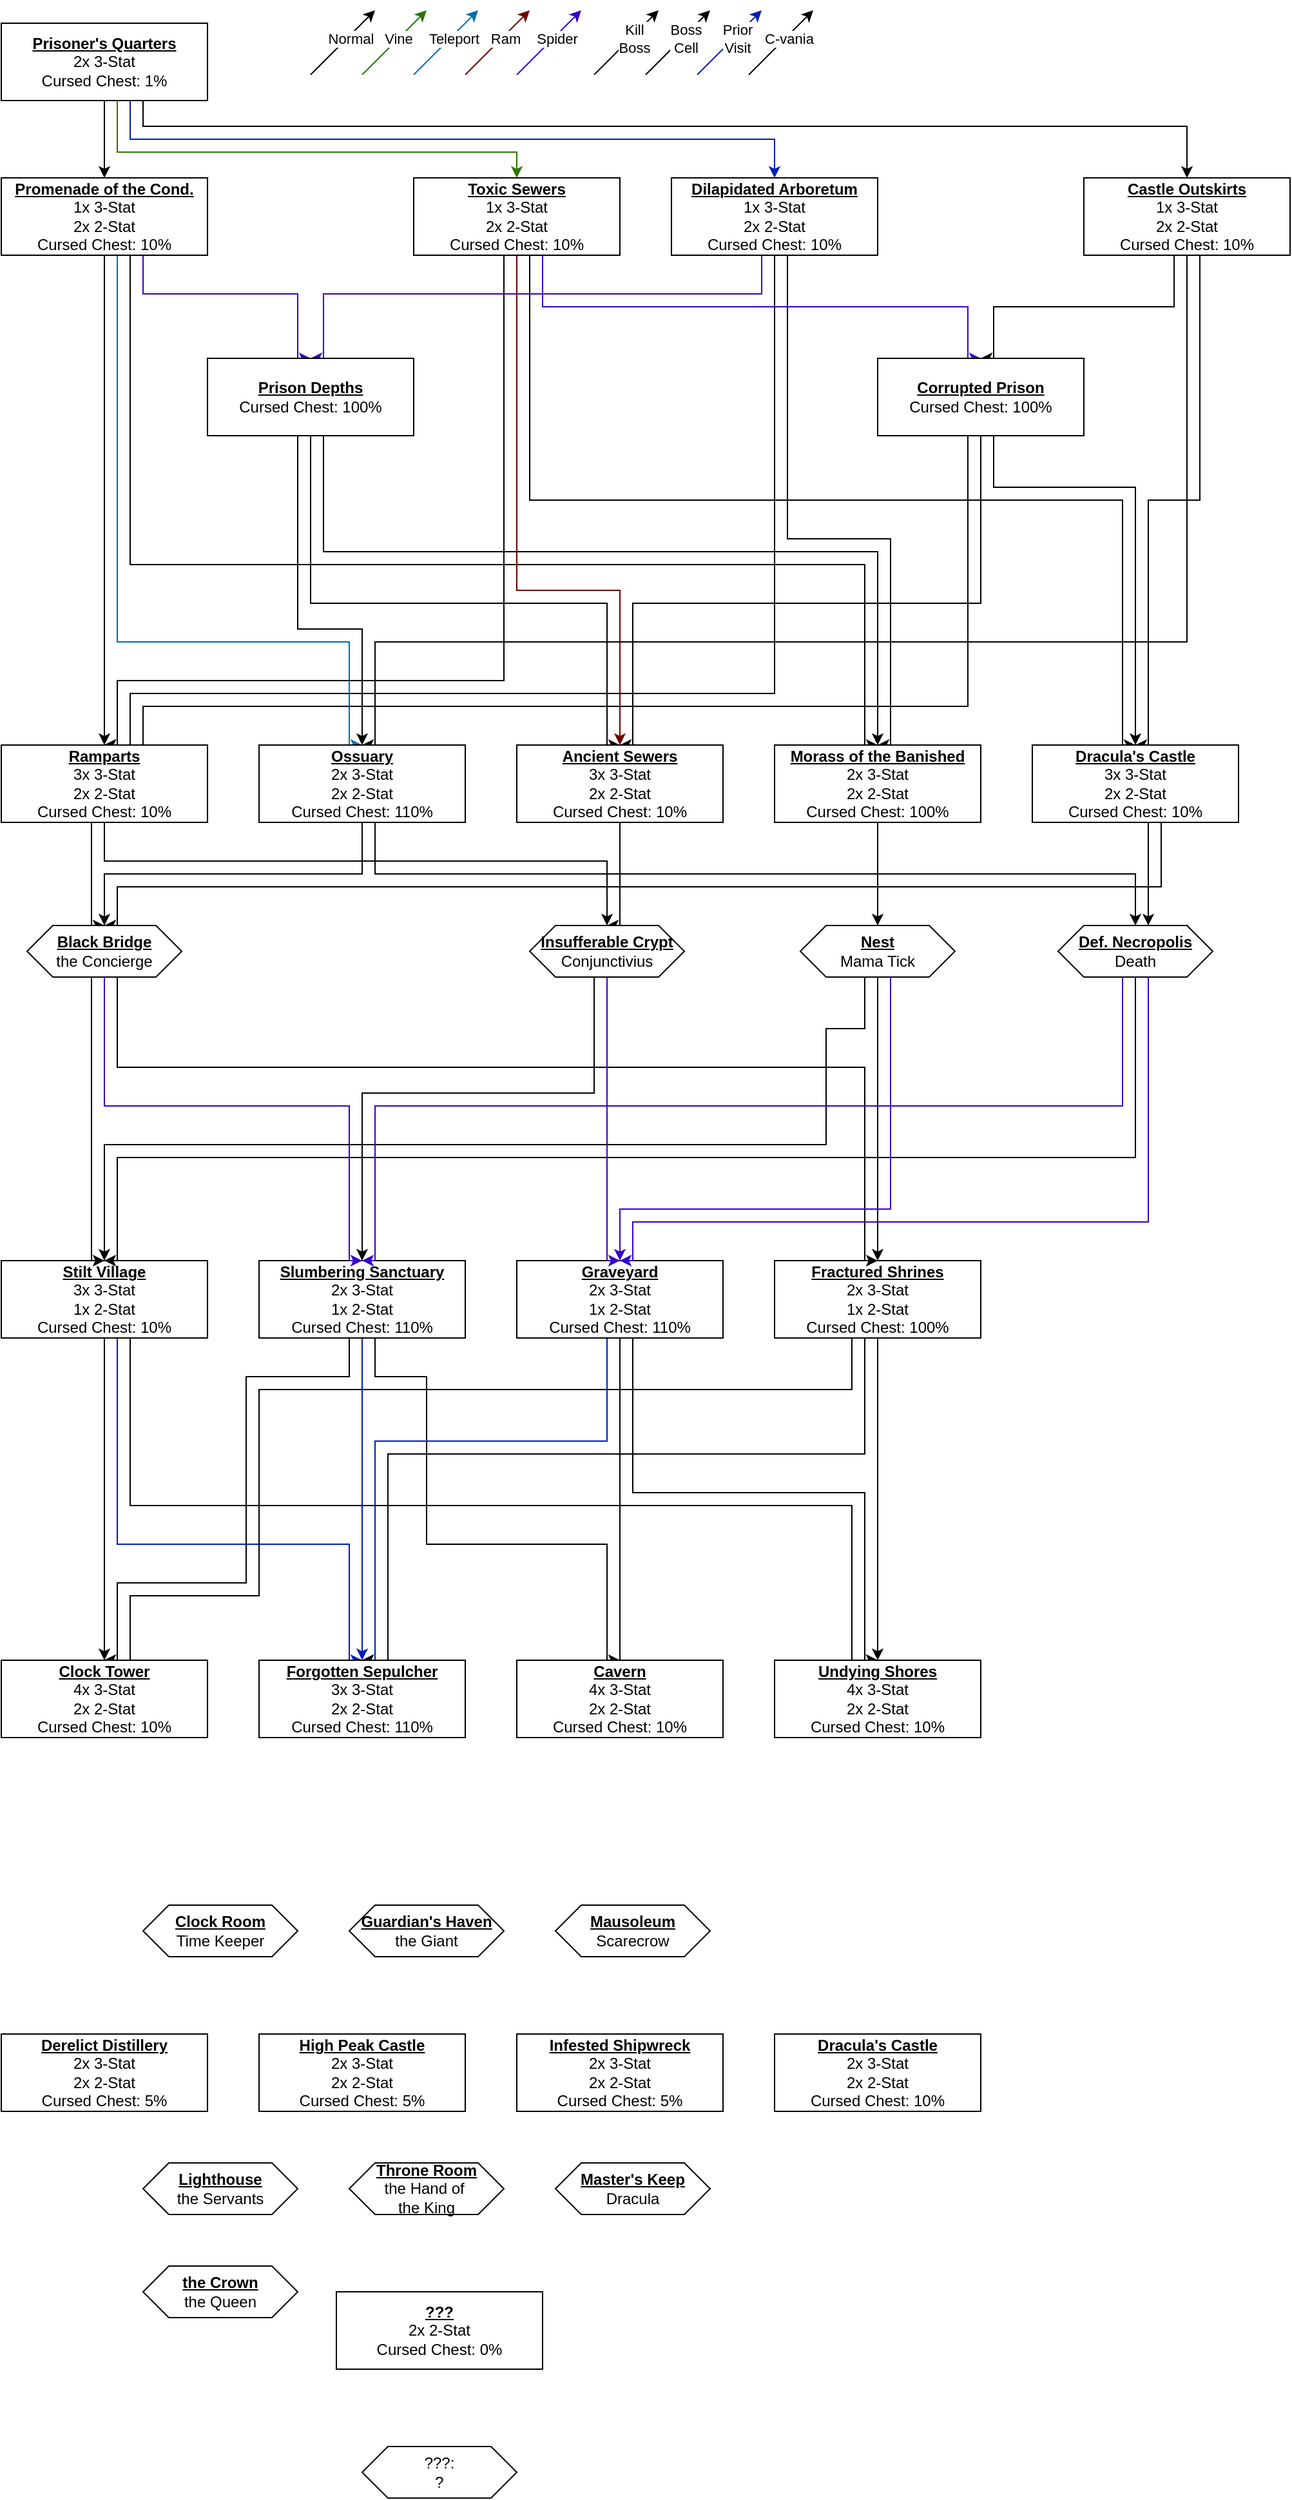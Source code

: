 <mxfile version="26.0.7">
  <diagram name="Page-1" id="vh3K-pNnKYZtZrQj3HE7">
    <mxGraphModel dx="1101" dy="1027" grid="1" gridSize="10" guides="1" tooltips="1" connect="1" arrows="1" fold="1" page="1" pageScale="1" pageWidth="850" pageHeight="1100" math="0" shadow="0">
      <root>
        <mxCell id="0" />
        <mxCell id="1" parent="0" />
        <mxCell id="gJBzYA_e1ptuSS2OvFSx-67" style="edgeStyle=orthogonalEdgeStyle;rounded=0;orthogonalLoop=1;jettySize=auto;html=1;entryX=0.5;entryY=0;entryDx=0;entryDy=0;" edge="1" parent="1" source="gJBzYA_e1ptuSS2OvFSx-64" target="gJBzYA_e1ptuSS2OvFSx-66">
          <mxGeometry relative="1" as="geometry" />
        </mxCell>
        <mxCell id="gJBzYA_e1ptuSS2OvFSx-69" style="edgeStyle=orthogonalEdgeStyle;rounded=0;orthogonalLoop=1;jettySize=auto;html=1;entryX=0.5;entryY=0;entryDx=0;entryDy=0;fillColor=#60a917;strokeColor=#2D7600;" edge="1" parent="1" target="gJBzYA_e1ptuSS2OvFSx-68">
          <mxGeometry relative="1" as="geometry">
            <mxPoint x="970" y="100" as="sourcePoint" />
            <mxPoint x="1150" y="160" as="targetPoint" />
            <Array as="points">
              <mxPoint x="970" y="140" />
              <mxPoint x="1280" y="140" />
            </Array>
          </mxGeometry>
        </mxCell>
        <mxCell id="gJBzYA_e1ptuSS2OvFSx-89" style="edgeStyle=orthogonalEdgeStyle;rounded=0;orthogonalLoop=1;jettySize=auto;html=1;exitX=0.5;exitY=1;exitDx=0;exitDy=0;entryX=0.5;entryY=0;entryDx=0;entryDy=0;fillColor=#0050ef;strokeColor=#001DBC;" edge="1" parent="1" source="gJBzYA_e1ptuSS2OvFSx-64" target="gJBzYA_e1ptuSS2OvFSx-88">
          <mxGeometry relative="1" as="geometry">
            <Array as="points">
              <mxPoint x="980" y="100" />
              <mxPoint x="980" y="130" />
              <mxPoint x="1480" y="130" />
            </Array>
          </mxGeometry>
        </mxCell>
        <mxCell id="gJBzYA_e1ptuSS2OvFSx-91" style="edgeStyle=orthogonalEdgeStyle;rounded=0;orthogonalLoop=1;jettySize=auto;html=1;exitX=0.5;exitY=1;exitDx=0;exitDy=0;entryX=0.5;entryY=0;entryDx=0;entryDy=0;" edge="1" parent="1" source="gJBzYA_e1ptuSS2OvFSx-64" target="gJBzYA_e1ptuSS2OvFSx-90">
          <mxGeometry relative="1" as="geometry">
            <Array as="points">
              <mxPoint x="990" y="100" />
              <mxPoint x="990" y="120" />
              <mxPoint x="1800" y="120" />
            </Array>
          </mxGeometry>
        </mxCell>
        <mxCell id="gJBzYA_e1ptuSS2OvFSx-64" value="&lt;b&gt;&lt;u&gt;Prisoner&#39;s Quarters&lt;br&gt;&lt;/u&gt;&lt;/b&gt;&lt;div&gt;2x 3-Stat&lt;/div&gt;&lt;div&gt;Cursed Chest: 1%&lt;br&gt;&lt;/div&gt;" style="rounded=0;whiteSpace=wrap;html=1;" vertex="1" parent="1">
          <mxGeometry x="880" y="40" width="160" height="60" as="geometry" />
        </mxCell>
        <mxCell id="gJBzYA_e1ptuSS2OvFSx-129" style="edgeStyle=orthogonalEdgeStyle;rounded=0;orthogonalLoop=1;jettySize=auto;html=1;exitX=0.5;exitY=1;exitDx=0;exitDy=0;entryX=0.5;entryY=0;entryDx=0;entryDy=0;fillColor=#1ba1e2;strokeColor=#006EAF;" edge="1" parent="1" source="gJBzYA_e1ptuSS2OvFSx-66" target="gJBzYA_e1ptuSS2OvFSx-94">
          <mxGeometry relative="1" as="geometry">
            <Array as="points">
              <mxPoint x="970" y="220" />
              <mxPoint x="970" y="520" />
              <mxPoint x="1150" y="520" />
              <mxPoint x="1150" y="600" />
            </Array>
          </mxGeometry>
        </mxCell>
        <mxCell id="gJBzYA_e1ptuSS2OvFSx-130" style="edgeStyle=orthogonalEdgeStyle;rounded=0;orthogonalLoop=1;jettySize=auto;html=1;exitX=0.5;exitY=1;exitDx=0;exitDy=0;entryX=0.5;entryY=0;entryDx=0;entryDy=0;" edge="1" parent="1" source="gJBzYA_e1ptuSS2OvFSx-66" target="gJBzYA_e1ptuSS2OvFSx-95">
          <mxGeometry relative="1" as="geometry">
            <Array as="points">
              <mxPoint x="960" y="280" />
              <mxPoint x="960" y="280" />
            </Array>
          </mxGeometry>
        </mxCell>
        <mxCell id="gJBzYA_e1ptuSS2OvFSx-131" style="edgeStyle=orthogonalEdgeStyle;rounded=0;orthogonalLoop=1;jettySize=auto;html=1;exitX=0.5;exitY=1;exitDx=0;exitDy=0;entryX=0.5;entryY=0;entryDx=0;entryDy=0;fillColor=#6a00ff;strokeColor=#3700CC;" edge="1" parent="1" source="gJBzYA_e1ptuSS2OvFSx-66" target="gJBzYA_e1ptuSS2OvFSx-92">
          <mxGeometry relative="1" as="geometry">
            <Array as="points">
              <mxPoint x="990" y="220" />
              <mxPoint x="990" y="250" />
              <mxPoint x="1110" y="250" />
              <mxPoint x="1110" y="300" />
            </Array>
          </mxGeometry>
        </mxCell>
        <mxCell id="gJBzYA_e1ptuSS2OvFSx-135" style="edgeStyle=orthogonalEdgeStyle;rounded=0;orthogonalLoop=1;jettySize=auto;html=1;exitX=0.5;exitY=1;exitDx=0;exitDy=0;entryX=0.5;entryY=0;entryDx=0;entryDy=0;strokeColor=light-dark(#000000,#FF33FF);" edge="1" parent="1" source="gJBzYA_e1ptuSS2OvFSx-66" target="gJBzYA_e1ptuSS2OvFSx-97">
          <mxGeometry relative="1" as="geometry">
            <Array as="points">
              <mxPoint x="980" y="220" />
              <mxPoint x="980" y="460" />
              <mxPoint x="1550" y="460" />
              <mxPoint x="1550" y="600" />
            </Array>
          </mxGeometry>
        </mxCell>
        <mxCell id="gJBzYA_e1ptuSS2OvFSx-66" value="&lt;div&gt;&lt;b&gt;&lt;u&gt;Promenade of the Cond.&lt;br&gt;&lt;/u&gt;&lt;/b&gt;&lt;/div&gt;&lt;div&gt;1x 3-Stat&lt;/div&gt;&lt;div&gt;2x 2-Stat&lt;/div&gt;&lt;div&gt;Cursed Chest: 10%&lt;br&gt;&lt;/div&gt;" style="rounded=0;whiteSpace=wrap;html=1;" vertex="1" parent="1">
          <mxGeometry x="880" y="160" width="160" height="60" as="geometry" />
        </mxCell>
        <mxCell id="gJBzYA_e1ptuSS2OvFSx-136" style="edgeStyle=orthogonalEdgeStyle;rounded=0;orthogonalLoop=1;jettySize=auto;html=1;exitX=0.5;exitY=1;exitDx=0;exitDy=0;entryX=0.5;entryY=0;entryDx=0;entryDy=0;fillColor=#6a00ff;strokeColor=#3700CC;" edge="1" parent="1" source="gJBzYA_e1ptuSS2OvFSx-68" target="gJBzYA_e1ptuSS2OvFSx-93">
          <mxGeometry relative="1" as="geometry">
            <Array as="points">
              <mxPoint x="1300" y="220" />
              <mxPoint x="1300" y="260" />
              <mxPoint x="1630" y="260" />
              <mxPoint x="1630" y="300" />
            </Array>
          </mxGeometry>
        </mxCell>
        <mxCell id="gJBzYA_e1ptuSS2OvFSx-137" style="edgeStyle=orthogonalEdgeStyle;rounded=0;orthogonalLoop=1;jettySize=auto;html=1;exitX=0.5;exitY=1;exitDx=0;exitDy=0;entryX=0.5;entryY=0;entryDx=0;entryDy=0;" edge="1" parent="1" source="gJBzYA_e1ptuSS2OvFSx-68" target="gJBzYA_e1ptuSS2OvFSx-95">
          <mxGeometry relative="1" as="geometry">
            <Array as="points">
              <mxPoint x="1270" y="220" />
              <mxPoint x="1270" y="550" />
              <mxPoint x="970" y="550" />
              <mxPoint x="970" y="600" />
            </Array>
          </mxGeometry>
        </mxCell>
        <mxCell id="gJBzYA_e1ptuSS2OvFSx-138" style="edgeStyle=orthogonalEdgeStyle;rounded=0;orthogonalLoop=1;jettySize=auto;html=1;exitX=0.5;exitY=1;exitDx=0;exitDy=0;entryX=0.5;entryY=0;entryDx=0;entryDy=0;fillColor=#a20025;strokeColor=#6F0000;" edge="1" parent="1" source="gJBzYA_e1ptuSS2OvFSx-68" target="gJBzYA_e1ptuSS2OvFSx-96">
          <mxGeometry relative="1" as="geometry">
            <Array as="points">
              <mxPoint x="1280" y="480" />
              <mxPoint x="1360" y="480" />
            </Array>
          </mxGeometry>
        </mxCell>
        <mxCell id="gJBzYA_e1ptuSS2OvFSx-139" style="edgeStyle=orthogonalEdgeStyle;rounded=0;orthogonalLoop=1;jettySize=auto;html=1;exitX=0.5;exitY=1;exitDx=0;exitDy=0;entryX=0.5;entryY=0;entryDx=0;entryDy=0;strokeColor=light-dark(#000000,#FFFF33);" edge="1" parent="1" source="gJBzYA_e1ptuSS2OvFSx-68" target="gJBzYA_e1ptuSS2OvFSx-98">
          <mxGeometry relative="1" as="geometry">
            <Array as="points">
              <mxPoint x="1290" y="220" />
              <mxPoint x="1290" y="410" />
              <mxPoint x="1750" y="410" />
              <mxPoint x="1750" y="600" />
            </Array>
          </mxGeometry>
        </mxCell>
        <mxCell id="gJBzYA_e1ptuSS2OvFSx-68" value="&lt;div&gt;&lt;b&gt;&lt;u&gt;Toxic Sewers&lt;br&gt;&lt;/u&gt;&lt;/b&gt;&lt;/div&gt;&lt;div&gt;1x 3-Stat&lt;/div&gt;&lt;div&gt;2x 2-Stat&lt;/div&gt;&lt;div&gt;Cursed Chest: 10%&lt;br&gt;&lt;/div&gt;" style="rounded=0;whiteSpace=wrap;html=1;" vertex="1" parent="1">
          <mxGeometry x="1200" y="160" width="160" height="60" as="geometry" />
        </mxCell>
        <mxCell id="gJBzYA_e1ptuSS2OvFSx-70" value="" style="endArrow=classic;html=1;rounded=0;" edge="1" parent="1">
          <mxGeometry width="50" height="50" relative="1" as="geometry">
            <mxPoint x="1120" y="80" as="sourcePoint" />
            <mxPoint x="1170" y="30" as="targetPoint" />
          </mxGeometry>
        </mxCell>
        <mxCell id="gJBzYA_e1ptuSS2OvFSx-72" value="Normal" style="edgeLabel;html=1;align=center;verticalAlign=middle;resizable=0;points=[];" vertex="1" connectable="0" parent="gJBzYA_e1ptuSS2OvFSx-70">
          <mxGeometry x="0.173" y="-2" relative="1" as="geometry">
            <mxPoint as="offset" />
          </mxGeometry>
        </mxCell>
        <mxCell id="gJBzYA_e1ptuSS2OvFSx-71" value="" style="endArrow=classic;html=1;rounded=0;fillColor=#60a917;strokeColor=#2D7600;" edge="1" parent="1">
          <mxGeometry width="50" height="50" relative="1" as="geometry">
            <mxPoint x="1160" y="80" as="sourcePoint" />
            <mxPoint x="1210" y="30" as="targetPoint" />
          </mxGeometry>
        </mxCell>
        <mxCell id="gJBzYA_e1ptuSS2OvFSx-73" value="Vine" style="edgeLabel;html=1;align=center;verticalAlign=middle;resizable=0;points=[];" vertex="1" connectable="0" parent="gJBzYA_e1ptuSS2OvFSx-71">
          <mxGeometry x="0.123" relative="1" as="geometry">
            <mxPoint as="offset" />
          </mxGeometry>
        </mxCell>
        <mxCell id="gJBzYA_e1ptuSS2OvFSx-74" value="" style="endArrow=classic;html=1;rounded=0;fillColor=#1ba1e2;strokeColor=#006EAF;" edge="1" parent="1">
          <mxGeometry width="50" height="50" relative="1" as="geometry">
            <mxPoint x="1200" y="80" as="sourcePoint" />
            <mxPoint x="1250" y="30" as="targetPoint" />
          </mxGeometry>
        </mxCell>
        <mxCell id="gJBzYA_e1ptuSS2OvFSx-75" value="Teleport" style="edgeLabel;html=1;align=center;verticalAlign=middle;resizable=0;points=[];" vertex="1" connectable="0" parent="gJBzYA_e1ptuSS2OvFSx-74">
          <mxGeometry x="0.173" y="-2" relative="1" as="geometry">
            <mxPoint as="offset" />
          </mxGeometry>
        </mxCell>
        <mxCell id="gJBzYA_e1ptuSS2OvFSx-76" value="" style="endArrow=classic;html=1;rounded=0;fillColor=#a20025;strokeColor=#6F0000;" edge="1" parent="1">
          <mxGeometry width="50" height="50" relative="1" as="geometry">
            <mxPoint x="1240" y="80" as="sourcePoint" />
            <mxPoint x="1290" y="30" as="targetPoint" />
          </mxGeometry>
        </mxCell>
        <mxCell id="gJBzYA_e1ptuSS2OvFSx-77" value="Ram" style="edgeLabel;html=1;align=center;verticalAlign=middle;resizable=0;points=[];" vertex="1" connectable="0" parent="gJBzYA_e1ptuSS2OvFSx-76">
          <mxGeometry x="0.173" y="-2" relative="1" as="geometry">
            <mxPoint as="offset" />
          </mxGeometry>
        </mxCell>
        <mxCell id="gJBzYA_e1ptuSS2OvFSx-78" value="" style="endArrow=classic;html=1;rounded=0;fillColor=#6a00ff;strokeColor=#3700CC;" edge="1" parent="1">
          <mxGeometry width="50" height="50" relative="1" as="geometry">
            <mxPoint x="1280" y="80" as="sourcePoint" />
            <mxPoint x="1330" y="30" as="targetPoint" />
          </mxGeometry>
        </mxCell>
        <mxCell id="gJBzYA_e1ptuSS2OvFSx-79" value="Spider" style="edgeLabel;html=1;align=center;verticalAlign=middle;resizable=0;points=[];" vertex="1" connectable="0" parent="gJBzYA_e1ptuSS2OvFSx-78">
          <mxGeometry x="0.173" y="-2" relative="1" as="geometry">
            <mxPoint as="offset" />
          </mxGeometry>
        </mxCell>
        <mxCell id="gJBzYA_e1ptuSS2OvFSx-80" value="" style="endArrow=classic;html=1;rounded=0;strokeColor=light-dark(#000000,#FF0000);" edge="1" parent="1">
          <mxGeometry width="50" height="50" relative="1" as="geometry">
            <mxPoint x="1340" y="80" as="sourcePoint" />
            <mxPoint x="1390" y="30" as="targetPoint" />
          </mxGeometry>
        </mxCell>
        <mxCell id="gJBzYA_e1ptuSS2OvFSx-81" value="&lt;div&gt;Kill&lt;/div&gt;&lt;div&gt;Boss&lt;br&gt;&lt;/div&gt;" style="edgeLabel;html=1;align=center;verticalAlign=middle;resizable=0;points=[];" vertex="1" connectable="0" parent="gJBzYA_e1ptuSS2OvFSx-80">
          <mxGeometry x="0.173" y="-2" relative="1" as="geometry">
            <mxPoint as="offset" />
          </mxGeometry>
        </mxCell>
        <mxCell id="gJBzYA_e1ptuSS2OvFSx-82" value="" style="endArrow=classic;html=1;rounded=0;strokeColor=light-dark(#000000,#FF8000);" edge="1" parent="1">
          <mxGeometry width="50" height="50" relative="1" as="geometry">
            <mxPoint x="1380" y="80" as="sourcePoint" />
            <mxPoint x="1430" y="30" as="targetPoint" />
          </mxGeometry>
        </mxCell>
        <mxCell id="gJBzYA_e1ptuSS2OvFSx-83" value="&lt;div&gt;Boss&lt;/div&gt;&lt;div&gt;Cell&lt;br&gt;&lt;/div&gt;" style="edgeLabel;html=1;align=center;verticalAlign=middle;resizable=0;points=[];" vertex="1" connectable="0" parent="gJBzYA_e1ptuSS2OvFSx-82">
          <mxGeometry x="0.173" y="-2" relative="1" as="geometry">
            <mxPoint as="offset" />
          </mxGeometry>
        </mxCell>
        <mxCell id="gJBzYA_e1ptuSS2OvFSx-84" value="" style="endArrow=classic;html=1;rounded=0;fillColor=#0050ef;strokeColor=light-dark(#001DBC,#FF33FF);" edge="1" parent="1">
          <mxGeometry width="50" height="50" relative="1" as="geometry">
            <mxPoint x="1420" y="80" as="sourcePoint" />
            <mxPoint x="1470" y="30" as="targetPoint" />
          </mxGeometry>
        </mxCell>
        <mxCell id="gJBzYA_e1ptuSS2OvFSx-85" value="&lt;div&gt;Prior&lt;/div&gt;&lt;div&gt;Visit&lt;br&gt;&lt;/div&gt;" style="edgeLabel;html=1;align=center;verticalAlign=middle;resizable=0;points=[];" vertex="1" connectable="0" parent="gJBzYA_e1ptuSS2OvFSx-84">
          <mxGeometry x="0.173" y="-2" relative="1" as="geometry">
            <mxPoint as="offset" />
          </mxGeometry>
        </mxCell>
        <mxCell id="gJBzYA_e1ptuSS2OvFSx-86" value="" style="endArrow=classic;html=1;rounded=0;strokeColor=light-dark(#000000,#FFFF33);" edge="1" parent="1">
          <mxGeometry width="50" height="50" relative="1" as="geometry">
            <mxPoint x="1460" y="80" as="sourcePoint" />
            <mxPoint x="1510" y="30" as="targetPoint" />
          </mxGeometry>
        </mxCell>
        <mxCell id="gJBzYA_e1ptuSS2OvFSx-87" value="&lt;div&gt;C-vania&lt;/div&gt;" style="edgeLabel;html=1;align=center;verticalAlign=middle;resizable=0;points=[];" vertex="1" connectable="0" parent="gJBzYA_e1ptuSS2OvFSx-86">
          <mxGeometry x="0.173" y="-2" relative="1" as="geometry">
            <mxPoint as="offset" />
          </mxGeometry>
        </mxCell>
        <mxCell id="gJBzYA_e1ptuSS2OvFSx-146" style="edgeStyle=orthogonalEdgeStyle;rounded=0;orthogonalLoop=1;jettySize=auto;html=1;exitX=0.5;exitY=1;exitDx=0;exitDy=0;entryX=0.5;entryY=0;entryDx=0;entryDy=0;fillColor=#6a00ff;strokeColor=#3700CC;" edge="1" parent="1" source="gJBzYA_e1ptuSS2OvFSx-88" target="gJBzYA_e1ptuSS2OvFSx-92">
          <mxGeometry relative="1" as="geometry">
            <Array as="points">
              <mxPoint x="1470" y="220" />
              <mxPoint x="1470" y="250" />
              <mxPoint x="1130" y="250" />
              <mxPoint x="1130" y="300" />
            </Array>
          </mxGeometry>
        </mxCell>
        <mxCell id="gJBzYA_e1ptuSS2OvFSx-147" style="edgeStyle=orthogonalEdgeStyle;rounded=0;orthogonalLoop=1;jettySize=auto;html=1;exitX=0.5;exitY=1;exitDx=0;exitDy=0;entryX=0.5;entryY=0;entryDx=0;entryDy=0;" edge="1" parent="1" source="gJBzYA_e1ptuSS2OvFSx-88" target="gJBzYA_e1ptuSS2OvFSx-97">
          <mxGeometry relative="1" as="geometry">
            <Array as="points">
              <mxPoint x="1490" y="220" />
              <mxPoint x="1490" y="440" />
              <mxPoint x="1570" y="440" />
              <mxPoint x="1570" y="600" />
            </Array>
          </mxGeometry>
        </mxCell>
        <mxCell id="gJBzYA_e1ptuSS2OvFSx-148" style="edgeStyle=orthogonalEdgeStyle;rounded=0;orthogonalLoop=1;jettySize=auto;html=1;exitX=0.5;exitY=1;exitDx=0;exitDy=0;entryX=0.5;entryY=0;entryDx=0;entryDy=0;strokeColor=light-dark(#000000,#FF33FF);" edge="1" parent="1" source="gJBzYA_e1ptuSS2OvFSx-88" target="gJBzYA_e1ptuSS2OvFSx-95">
          <mxGeometry relative="1" as="geometry">
            <Array as="points">
              <mxPoint x="1480" y="560" />
              <mxPoint x="980" y="560" />
              <mxPoint x="980" y="600" />
            </Array>
          </mxGeometry>
        </mxCell>
        <mxCell id="gJBzYA_e1ptuSS2OvFSx-88" value="&lt;div&gt;&lt;b&gt;&lt;u&gt;Dilapidated Arboretum&lt;br&gt;&lt;/u&gt;&lt;/b&gt;&lt;/div&gt;&lt;div&gt;1x 3-Stat&lt;/div&gt;&lt;div&gt;2x 2-Stat&lt;/div&gt;&lt;div&gt;Cursed Chest: 10%&lt;br&gt;&lt;/div&gt;" style="rounded=0;whiteSpace=wrap;html=1;" vertex="1" parent="1">
          <mxGeometry x="1400" y="160" width="160" height="60" as="geometry" />
        </mxCell>
        <mxCell id="gJBzYA_e1ptuSS2OvFSx-143" style="edgeStyle=orthogonalEdgeStyle;rounded=0;orthogonalLoop=1;jettySize=auto;html=1;exitX=0.5;exitY=1;exitDx=0;exitDy=0;entryX=0.5;entryY=0;entryDx=0;entryDy=0;strokeColor=light-dark(#000000,#FFFF33);" edge="1" parent="1" source="gJBzYA_e1ptuSS2OvFSx-90" target="gJBzYA_e1ptuSS2OvFSx-94">
          <mxGeometry relative="1" as="geometry">
            <Array as="points">
              <mxPoint x="1800" y="520" />
              <mxPoint x="1170" y="520" />
              <mxPoint x="1170" y="600" />
            </Array>
          </mxGeometry>
        </mxCell>
        <mxCell id="gJBzYA_e1ptuSS2OvFSx-152" style="edgeStyle=orthogonalEdgeStyle;rounded=0;orthogonalLoop=1;jettySize=auto;html=1;exitX=0.5;exitY=1;exitDx=0;exitDy=0;entryX=0.5;entryY=0;entryDx=0;entryDy=0;" edge="1" parent="1" source="gJBzYA_e1ptuSS2OvFSx-90" target="gJBzYA_e1ptuSS2OvFSx-98">
          <mxGeometry relative="1" as="geometry">
            <Array as="points">
              <mxPoint x="1810" y="220" />
              <mxPoint x="1810" y="410" />
              <mxPoint x="1770" y="410" />
              <mxPoint x="1770" y="600" />
            </Array>
          </mxGeometry>
        </mxCell>
        <mxCell id="gJBzYA_e1ptuSS2OvFSx-90" value="&lt;div&gt;&lt;b&gt;&lt;u&gt;Castle Outskirts&lt;br&gt;&lt;/u&gt;&lt;/b&gt;&lt;/div&gt;&lt;div&gt;1x 3-Stat&lt;/div&gt;&lt;div&gt;2x 2-Stat&lt;/div&gt;&lt;div&gt;Cursed Chest: 10%&lt;br&gt;&lt;/div&gt;" style="rounded=0;whiteSpace=wrap;html=1;" vertex="1" parent="1">
          <mxGeometry x="1720" y="160" width="160" height="60" as="geometry" />
        </mxCell>
        <mxCell id="gJBzYA_e1ptuSS2OvFSx-132" style="edgeStyle=orthogonalEdgeStyle;rounded=0;orthogonalLoop=1;jettySize=auto;html=1;exitX=0.5;exitY=1;exitDx=0;exitDy=0;entryX=0.5;entryY=0;entryDx=0;entryDy=0;strokeColor=light-dark(#000000,#FF33FF);" edge="1" parent="1" source="gJBzYA_e1ptuSS2OvFSx-92" target="gJBzYA_e1ptuSS2OvFSx-97">
          <mxGeometry relative="1" as="geometry">
            <Array as="points">
              <mxPoint x="1130" y="340" />
              <mxPoint x="1130" y="450" />
              <mxPoint x="1560" y="450" />
            </Array>
          </mxGeometry>
        </mxCell>
        <mxCell id="gJBzYA_e1ptuSS2OvFSx-133" style="edgeStyle=orthogonalEdgeStyle;rounded=0;orthogonalLoop=1;jettySize=auto;html=1;exitX=0.5;exitY=1;exitDx=0;exitDy=0;entryX=0.5;entryY=0;entryDx=0;entryDy=0;" edge="1" parent="1" source="gJBzYA_e1ptuSS2OvFSx-92" target="gJBzYA_e1ptuSS2OvFSx-94">
          <mxGeometry relative="1" as="geometry">
            <Array as="points">
              <mxPoint x="1110" y="340" />
              <mxPoint x="1110" y="510" />
              <mxPoint x="1160" y="510" />
            </Array>
          </mxGeometry>
        </mxCell>
        <mxCell id="gJBzYA_e1ptuSS2OvFSx-134" style="edgeStyle=orthogonalEdgeStyle;rounded=0;orthogonalLoop=1;jettySize=auto;html=1;exitX=0.5;exitY=1;exitDx=0;exitDy=0;entryX=0.5;entryY=0;entryDx=0;entryDy=0;strokeColor=light-dark(#000000,#FF8000);" edge="1" parent="1" source="gJBzYA_e1ptuSS2OvFSx-92" target="gJBzYA_e1ptuSS2OvFSx-96">
          <mxGeometry relative="1" as="geometry">
            <Array as="points">
              <mxPoint x="1120" y="490" />
              <mxPoint x="1350" y="490" />
              <mxPoint x="1350" y="600" />
            </Array>
          </mxGeometry>
        </mxCell>
        <mxCell id="gJBzYA_e1ptuSS2OvFSx-92" value="&lt;div&gt;&lt;b&gt;&lt;u&gt;Prison Depths&lt;br&gt;&lt;/u&gt;&lt;/b&gt;&lt;/div&gt;&lt;div&gt;Cursed Chest: 100%&lt;br&gt;&lt;/div&gt;" style="rounded=0;whiteSpace=wrap;html=1;" vertex="1" parent="1">
          <mxGeometry x="1040" y="300" width="160" height="60" as="geometry" />
        </mxCell>
        <mxCell id="gJBzYA_e1ptuSS2OvFSx-140" style="edgeStyle=orthogonalEdgeStyle;rounded=0;orthogonalLoop=1;jettySize=auto;html=1;exitX=0.5;exitY=1;exitDx=0;exitDy=0;entryX=0.5;entryY=0;entryDx=0;entryDy=0;strokeColor=light-dark(#000000,#FF8000);" edge="1" parent="1" source="gJBzYA_e1ptuSS2OvFSx-93" target="gJBzYA_e1ptuSS2OvFSx-95">
          <mxGeometry relative="1" as="geometry">
            <Array as="points">
              <mxPoint x="1630" y="340" />
              <mxPoint x="1630" y="570" />
              <mxPoint x="990" y="570" />
              <mxPoint x="990" y="600" />
            </Array>
          </mxGeometry>
        </mxCell>
        <mxCell id="gJBzYA_e1ptuSS2OvFSx-141" style="edgeStyle=orthogonalEdgeStyle;rounded=0;orthogonalLoop=1;jettySize=auto;html=1;exitX=0.5;exitY=1;exitDx=0;exitDy=0;entryX=0.5;entryY=0;entryDx=0;entryDy=0;" edge="1" parent="1" source="gJBzYA_e1ptuSS2OvFSx-93" target="gJBzYA_e1ptuSS2OvFSx-96">
          <mxGeometry relative="1" as="geometry">
            <Array as="points">
              <mxPoint x="1640" y="490" />
              <mxPoint x="1370" y="490" />
              <mxPoint x="1370" y="600" />
            </Array>
          </mxGeometry>
        </mxCell>
        <mxCell id="gJBzYA_e1ptuSS2OvFSx-142" style="edgeStyle=orthogonalEdgeStyle;rounded=0;orthogonalLoop=1;jettySize=auto;html=1;exitX=0.5;exitY=1;exitDx=0;exitDy=0;entryX=0.5;entryY=0;entryDx=0;entryDy=0;strokeColor=light-dark(#000000,#FFFF33);" edge="1" parent="1" source="gJBzYA_e1ptuSS2OvFSx-93" target="gJBzYA_e1ptuSS2OvFSx-98">
          <mxGeometry relative="1" as="geometry">
            <Array as="points">
              <mxPoint x="1650" y="340" />
              <mxPoint x="1650" y="400" />
              <mxPoint x="1760" y="400" />
            </Array>
          </mxGeometry>
        </mxCell>
        <mxCell id="gJBzYA_e1ptuSS2OvFSx-154" style="edgeStyle=orthogonalEdgeStyle;rounded=0;orthogonalLoop=1;jettySize=auto;html=1;exitX=0.5;exitY=1;exitDx=0;exitDy=0;entryX=0.5;entryY=0;entryDx=0;entryDy=0;" edge="1" parent="1" source="gJBzYA_e1ptuSS2OvFSx-94" target="gJBzYA_e1ptuSS2OvFSx-108">
          <mxGeometry relative="1" as="geometry">
            <Array as="points">
              <mxPoint x="1160" y="700" />
              <mxPoint x="960" y="700" />
            </Array>
          </mxGeometry>
        </mxCell>
        <mxCell id="gJBzYA_e1ptuSS2OvFSx-160" style="edgeStyle=orthogonalEdgeStyle;rounded=0;orthogonalLoop=1;jettySize=auto;html=1;exitX=0.5;exitY=1;exitDx=0;exitDy=0;entryX=0.5;entryY=0;entryDx=0;entryDy=0;strokeColor=light-dark(#000000,#FFFF33);" edge="1" parent="1" source="gJBzYA_e1ptuSS2OvFSx-94" target="gJBzYA_e1ptuSS2OvFSx-111">
          <mxGeometry relative="1" as="geometry">
            <Array as="points">
              <mxPoint x="1170" y="660" />
              <mxPoint x="1170" y="700" />
              <mxPoint x="1760" y="700" />
            </Array>
          </mxGeometry>
        </mxCell>
        <mxCell id="gJBzYA_e1ptuSS2OvFSx-94" value="&lt;div&gt;&lt;b&gt;&lt;u&gt;Ossuary&lt;br&gt;&lt;/u&gt;&lt;/b&gt;&lt;/div&gt;&lt;div&gt;2x 3-Stat&lt;/div&gt;&lt;div&gt;2x 2-Stat&lt;/div&gt;&lt;div&gt;Cursed Chest: 110%&lt;br&gt;&lt;/div&gt;" style="rounded=0;whiteSpace=wrap;html=1;" vertex="1" parent="1">
          <mxGeometry x="1080" y="600" width="160" height="60" as="geometry" />
        </mxCell>
        <mxCell id="gJBzYA_e1ptuSS2OvFSx-153" style="edgeStyle=orthogonalEdgeStyle;rounded=0;orthogonalLoop=1;jettySize=auto;html=1;exitX=0.5;exitY=1;exitDx=0;exitDy=0;entryX=0.5;entryY=0;entryDx=0;entryDy=0;" edge="1" parent="1" source="gJBzYA_e1ptuSS2OvFSx-95" target="gJBzYA_e1ptuSS2OvFSx-108">
          <mxGeometry relative="1" as="geometry">
            <Array as="points">
              <mxPoint x="950" y="660" />
              <mxPoint x="950" y="740" />
              <mxPoint x="960" y="740" />
            </Array>
          </mxGeometry>
        </mxCell>
        <mxCell id="gJBzYA_e1ptuSS2OvFSx-159" style="edgeStyle=orthogonalEdgeStyle;rounded=0;orthogonalLoop=1;jettySize=auto;html=1;exitX=0.5;exitY=1;exitDx=0;exitDy=0;entryX=0.5;entryY=0;entryDx=0;entryDy=0;strokeColor=light-dark(#000000,#FF8000);" edge="1" parent="1" source="gJBzYA_e1ptuSS2OvFSx-95" target="gJBzYA_e1ptuSS2OvFSx-109">
          <mxGeometry relative="1" as="geometry">
            <Array as="points">
              <mxPoint x="960" y="690" />
              <mxPoint x="1350" y="690" />
              <mxPoint x="1350" y="740" />
            </Array>
          </mxGeometry>
        </mxCell>
        <mxCell id="gJBzYA_e1ptuSS2OvFSx-95" value="&lt;div&gt;&lt;b&gt;&lt;u&gt;Ramparts&lt;br&gt;&lt;/u&gt;&lt;/b&gt;&lt;/div&gt;&lt;div&gt;3x 3-Stat&lt;/div&gt;&lt;div&gt;2x 2-Stat&lt;/div&gt;&lt;div&gt;Cursed Chest: 10%&lt;br&gt;&lt;/div&gt;" style="rounded=0;whiteSpace=wrap;html=1;" vertex="1" parent="1">
          <mxGeometry x="880" y="600" width="160" height="60" as="geometry" />
        </mxCell>
        <mxCell id="gJBzYA_e1ptuSS2OvFSx-155" style="edgeStyle=orthogonalEdgeStyle;rounded=0;orthogonalLoop=1;jettySize=auto;html=1;exitX=0.5;exitY=1;exitDx=0;exitDy=0;entryX=0.5;entryY=0;entryDx=0;entryDy=0;" edge="1" parent="1" source="gJBzYA_e1ptuSS2OvFSx-96" target="gJBzYA_e1ptuSS2OvFSx-109">
          <mxGeometry relative="1" as="geometry">
            <Array as="points">
              <mxPoint x="1360" y="700" />
              <mxPoint x="1360" y="700" />
            </Array>
          </mxGeometry>
        </mxCell>
        <mxCell id="gJBzYA_e1ptuSS2OvFSx-96" value="&lt;div&gt;&lt;b&gt;&lt;u&gt;Ancient Sewers&lt;br&gt;&lt;/u&gt;&lt;/b&gt;&lt;/div&gt;&lt;div&gt;3x 3-Stat&lt;/div&gt;&lt;div&gt;2x 2-Stat&lt;/div&gt;&lt;div&gt;Cursed Chest: 10%&lt;br&gt;&lt;/div&gt;" style="rounded=0;whiteSpace=wrap;html=1;" vertex="1" parent="1">
          <mxGeometry x="1280" y="600" width="160" height="60" as="geometry" />
        </mxCell>
        <mxCell id="gJBzYA_e1ptuSS2OvFSx-156" style="edgeStyle=orthogonalEdgeStyle;rounded=0;orthogonalLoop=1;jettySize=auto;html=1;exitX=0.5;exitY=1;exitDx=0;exitDy=0;entryX=0.5;entryY=0;entryDx=0;entryDy=0;" edge="1" parent="1" source="gJBzYA_e1ptuSS2OvFSx-97" target="gJBzYA_e1ptuSS2OvFSx-110">
          <mxGeometry relative="1" as="geometry" />
        </mxCell>
        <mxCell id="gJBzYA_e1ptuSS2OvFSx-97" value="&lt;div&gt;&lt;b&gt;&lt;u&gt;Morass of the Banished&lt;br&gt;&lt;/u&gt;&lt;/b&gt;&lt;/div&gt;&lt;div&gt;2x 3-Stat&lt;/div&gt;&lt;div&gt;2x 2-Stat&lt;/div&gt;&lt;div&gt;Cursed Chest: 100%&lt;br&gt;&lt;/div&gt;" style="rounded=0;whiteSpace=wrap;html=1;" vertex="1" parent="1">
          <mxGeometry x="1480" y="600" width="160" height="60" as="geometry" />
        </mxCell>
        <mxCell id="gJBzYA_e1ptuSS2OvFSx-157" style="edgeStyle=orthogonalEdgeStyle;rounded=0;orthogonalLoop=1;jettySize=auto;html=1;exitX=0.5;exitY=1;exitDx=0;exitDy=0;" edge="1" parent="1" source="gJBzYA_e1ptuSS2OvFSx-98" target="gJBzYA_e1ptuSS2OvFSx-111">
          <mxGeometry relative="1" as="geometry">
            <Array as="points">
              <mxPoint x="1770" y="660" />
            </Array>
          </mxGeometry>
        </mxCell>
        <mxCell id="gJBzYA_e1ptuSS2OvFSx-158" style="edgeStyle=orthogonalEdgeStyle;rounded=0;orthogonalLoop=1;jettySize=auto;html=1;exitX=0.5;exitY=1;exitDx=0;exitDy=0;entryX=0.5;entryY=0;entryDx=0;entryDy=0;strokeColor=light-dark(#000000,#FFFF33);" edge="1" parent="1" source="gJBzYA_e1ptuSS2OvFSx-98" target="gJBzYA_e1ptuSS2OvFSx-108">
          <mxGeometry relative="1" as="geometry">
            <Array as="points">
              <mxPoint x="1780" y="660" />
              <mxPoint x="1780" y="710" />
              <mxPoint x="970" y="710" />
              <mxPoint x="970" y="740" />
              <mxPoint x="960" y="740" />
            </Array>
          </mxGeometry>
        </mxCell>
        <mxCell id="gJBzYA_e1ptuSS2OvFSx-98" value="&lt;div&gt;&lt;b&gt;&lt;u&gt;Dracula&#39;s Castle&lt;br&gt;&lt;/u&gt;&lt;/b&gt;&lt;/div&gt;&lt;div&gt;3x 3-Stat&lt;/div&gt;&lt;div&gt;2x 2-Stat&lt;/div&gt;&lt;div&gt;Cursed Chest: 10%&lt;br&gt;&lt;/div&gt;" style="rounded=0;whiteSpace=wrap;html=1;" vertex="1" parent="1">
          <mxGeometry x="1680" y="600" width="160" height="60" as="geometry" />
        </mxCell>
        <mxCell id="gJBzYA_e1ptuSS2OvFSx-173" style="edgeStyle=orthogonalEdgeStyle;rounded=0;orthogonalLoop=1;jettySize=auto;html=1;exitX=0.5;exitY=1;exitDx=0;exitDy=0;entryX=0.5;entryY=0;entryDx=0;entryDy=0;" edge="1" parent="1" source="gJBzYA_e1ptuSS2OvFSx-99" target="gJBzYA_e1ptuSS2OvFSx-112">
          <mxGeometry relative="1" as="geometry" />
        </mxCell>
        <mxCell id="gJBzYA_e1ptuSS2OvFSx-174" style="edgeStyle=orthogonalEdgeStyle;rounded=0;orthogonalLoop=1;jettySize=auto;html=1;exitX=0.5;exitY=1;exitDx=0;exitDy=0;entryX=0.5;entryY=0;entryDx=0;entryDy=0;fillColor=#0050ef;strokeColor=#001DBC;" edge="1" parent="1" source="gJBzYA_e1ptuSS2OvFSx-99" target="gJBzYA_e1ptuSS2OvFSx-113">
          <mxGeometry relative="1" as="geometry">
            <Array as="points">
              <mxPoint x="970" y="1060" />
              <mxPoint x="970" y="1220" />
              <mxPoint x="1150" y="1220" />
              <mxPoint x="1150" y="1310" />
            </Array>
          </mxGeometry>
        </mxCell>
        <mxCell id="gJBzYA_e1ptuSS2OvFSx-175" style="edgeStyle=orthogonalEdgeStyle;rounded=0;orthogonalLoop=1;jettySize=auto;html=1;exitX=0.5;exitY=1;exitDx=0;exitDy=0;entryX=0.5;entryY=0;entryDx=0;entryDy=0;strokeColor=light-dark(#000000,#FF33FF);" edge="1" parent="1" source="gJBzYA_e1ptuSS2OvFSx-99" target="gJBzYA_e1ptuSS2OvFSx-115">
          <mxGeometry relative="1" as="geometry">
            <Array as="points">
              <mxPoint x="980" y="1060" />
              <mxPoint x="980" y="1190" />
              <mxPoint x="1540" y="1190" />
              <mxPoint x="1540" y="1310" />
            </Array>
          </mxGeometry>
        </mxCell>
        <mxCell id="gJBzYA_e1ptuSS2OvFSx-99" value="&lt;div&gt;&lt;b&gt;&lt;u&gt;Stilt Village&lt;br&gt;&lt;/u&gt;&lt;/b&gt;&lt;/div&gt;&lt;div&gt;3x 3-Stat&lt;/div&gt;&lt;div&gt;1x 2-Stat&lt;/div&gt;&lt;div&gt;Cursed Chest: 10%&lt;br&gt;&lt;/div&gt;" style="rounded=0;whiteSpace=wrap;html=1;" vertex="1" parent="1">
          <mxGeometry x="880" y="1000" width="160" height="60" as="geometry" />
        </mxCell>
        <mxCell id="gJBzYA_e1ptuSS2OvFSx-176" style="edgeStyle=orthogonalEdgeStyle;rounded=0;orthogonalLoop=1;jettySize=auto;html=1;exitX=0.5;exitY=1;exitDx=0;exitDy=0;entryX=0.5;entryY=0;entryDx=0;entryDy=0;" edge="1" parent="1" source="gJBzYA_e1ptuSS2OvFSx-100" target="gJBzYA_e1ptuSS2OvFSx-112">
          <mxGeometry relative="1" as="geometry">
            <Array as="points">
              <mxPoint x="1150" y="1060" />
              <mxPoint x="1150" y="1090" />
              <mxPoint x="1070" y="1090" />
              <mxPoint x="1070" y="1250" />
              <mxPoint x="970" y="1250" />
              <mxPoint x="970" y="1310" />
            </Array>
          </mxGeometry>
        </mxCell>
        <mxCell id="gJBzYA_e1ptuSS2OvFSx-177" style="edgeStyle=orthogonalEdgeStyle;rounded=0;orthogonalLoop=1;jettySize=auto;html=1;exitX=0.5;exitY=1;exitDx=0;exitDy=0;entryX=0.5;entryY=0;entryDx=0;entryDy=0;fillColor=#0050ef;strokeColor=#001DBC;" edge="1" parent="1" source="gJBzYA_e1ptuSS2OvFSx-100" target="gJBzYA_e1ptuSS2OvFSx-113">
          <mxGeometry relative="1" as="geometry">
            <Array as="points">
              <mxPoint x="1160" y="1080" />
              <mxPoint x="1160" y="1080" />
            </Array>
          </mxGeometry>
        </mxCell>
        <mxCell id="gJBzYA_e1ptuSS2OvFSx-178" style="edgeStyle=orthogonalEdgeStyle;rounded=0;orthogonalLoop=1;jettySize=auto;html=1;exitX=0.5;exitY=1;exitDx=0;exitDy=0;entryX=0.5;entryY=0;entryDx=0;entryDy=0;strokeColor=light-dark(#000000,#FF8000);" edge="1" parent="1" source="gJBzYA_e1ptuSS2OvFSx-100" target="gJBzYA_e1ptuSS2OvFSx-114">
          <mxGeometry relative="1" as="geometry">
            <Array as="points">
              <mxPoint x="1170" y="1060" />
              <mxPoint x="1170" y="1090" />
              <mxPoint x="1210" y="1090" />
              <mxPoint x="1210" y="1220" />
              <mxPoint x="1350" y="1220" />
              <mxPoint x="1350" y="1310" />
            </Array>
          </mxGeometry>
        </mxCell>
        <mxCell id="gJBzYA_e1ptuSS2OvFSx-100" value="&lt;div&gt;&lt;b&gt;&lt;u&gt;Slumbering Sanctuary&lt;br&gt;&lt;/u&gt;&lt;/b&gt;&lt;/div&gt;&lt;div&gt;2x 3-Stat&lt;/div&gt;&lt;div&gt;1x 2-Stat&lt;/div&gt;&lt;div&gt;Cursed Chest: 110%&lt;br&gt;&lt;/div&gt;" style="rounded=0;whiteSpace=wrap;html=1;" vertex="1" parent="1">
          <mxGeometry x="1080" y="1000" width="160" height="60" as="geometry" />
        </mxCell>
        <mxCell id="gJBzYA_e1ptuSS2OvFSx-179" style="edgeStyle=orthogonalEdgeStyle;rounded=0;orthogonalLoop=1;jettySize=auto;html=1;exitX=0.5;exitY=1;exitDx=0;exitDy=0;entryX=0.5;entryY=0;entryDx=0;entryDy=0;fillColor=#0050ef;strokeColor=#001DBC;" edge="1" parent="1" source="gJBzYA_e1ptuSS2OvFSx-101" target="gJBzYA_e1ptuSS2OvFSx-113">
          <mxGeometry relative="1" as="geometry">
            <Array as="points">
              <mxPoint x="1350" y="1060" />
              <mxPoint x="1350" y="1140" />
              <mxPoint x="1170" y="1140" />
              <mxPoint x="1170" y="1310" />
            </Array>
          </mxGeometry>
        </mxCell>
        <mxCell id="gJBzYA_e1ptuSS2OvFSx-180" style="edgeStyle=orthogonalEdgeStyle;rounded=0;orthogonalLoop=1;jettySize=auto;html=1;exitX=0.5;exitY=1;exitDx=0;exitDy=0;entryX=0.5;entryY=0;entryDx=0;entryDy=0;strokeColor=light-dark(#000000,#FF33FF);" edge="1" parent="1" source="gJBzYA_e1ptuSS2OvFSx-101" target="gJBzYA_e1ptuSS2OvFSx-115">
          <mxGeometry relative="1" as="geometry">
            <Array as="points">
              <mxPoint x="1370" y="1060" />
              <mxPoint x="1370" y="1180" />
              <mxPoint x="1550" y="1180" />
              <mxPoint x="1550" y="1310" />
            </Array>
          </mxGeometry>
        </mxCell>
        <mxCell id="gJBzYA_e1ptuSS2OvFSx-181" style="edgeStyle=orthogonalEdgeStyle;rounded=0;orthogonalLoop=1;jettySize=auto;html=1;exitX=0.5;exitY=1;exitDx=0;exitDy=0;entryX=0.5;entryY=0;entryDx=0;entryDy=0;" edge="1" parent="1" source="gJBzYA_e1ptuSS2OvFSx-101" target="gJBzYA_e1ptuSS2OvFSx-114">
          <mxGeometry relative="1" as="geometry">
            <Array as="points">
              <mxPoint x="1360" y="1350" />
              <mxPoint x="1360" y="1350" />
            </Array>
          </mxGeometry>
        </mxCell>
        <mxCell id="gJBzYA_e1ptuSS2OvFSx-101" value="&lt;div&gt;&lt;b&gt;&lt;u&gt;Graveyard&lt;br&gt;&lt;/u&gt;&lt;/b&gt;&lt;/div&gt;&lt;div&gt;2x 3-Stat&lt;/div&gt;&lt;div&gt;1x 2-Stat&lt;/div&gt;&lt;div&gt;Cursed Chest: 110%&lt;br&gt;&lt;/div&gt;" style="rounded=0;whiteSpace=wrap;html=1;" vertex="1" parent="1">
          <mxGeometry x="1280" y="1000" width="160" height="60" as="geometry" />
        </mxCell>
        <mxCell id="gJBzYA_e1ptuSS2OvFSx-182" style="edgeStyle=orthogonalEdgeStyle;rounded=0;orthogonalLoop=1;jettySize=auto;html=1;exitX=0.5;exitY=1;exitDx=0;exitDy=0;entryX=0.5;entryY=0;entryDx=0;entryDy=0;" edge="1" parent="1" source="gJBzYA_e1ptuSS2OvFSx-102" target="gJBzYA_e1ptuSS2OvFSx-115">
          <mxGeometry relative="1" as="geometry">
            <Array as="points">
              <mxPoint x="1560" y="1220" />
              <mxPoint x="1560" y="1220" />
            </Array>
          </mxGeometry>
        </mxCell>
        <mxCell id="gJBzYA_e1ptuSS2OvFSx-183" style="edgeStyle=orthogonalEdgeStyle;rounded=0;orthogonalLoop=1;jettySize=auto;html=1;exitX=0.5;exitY=1;exitDx=0;exitDy=0;entryX=0.5;entryY=0;entryDx=0;entryDy=0;" edge="1" parent="1" source="gJBzYA_e1ptuSS2OvFSx-102" target="gJBzYA_e1ptuSS2OvFSx-112">
          <mxGeometry relative="1" as="geometry">
            <Array as="points">
              <mxPoint x="1540" y="1060" />
              <mxPoint x="1540" y="1100" />
              <mxPoint x="1080" y="1100" />
              <mxPoint x="1080" y="1260" />
              <mxPoint x="980" y="1260" />
              <mxPoint x="980" y="1310" />
            </Array>
          </mxGeometry>
        </mxCell>
        <mxCell id="gJBzYA_e1ptuSS2OvFSx-184" style="edgeStyle=orthogonalEdgeStyle;rounded=0;orthogonalLoop=1;jettySize=auto;html=1;exitX=0.5;exitY=1;exitDx=0;exitDy=0;entryX=0.5;entryY=0;entryDx=0;entryDy=0;" edge="1" parent="1" source="gJBzYA_e1ptuSS2OvFSx-102" target="gJBzYA_e1ptuSS2OvFSx-113">
          <mxGeometry relative="1" as="geometry">
            <Array as="points">
              <mxPoint x="1550" y="1060" />
              <mxPoint x="1550" y="1150" />
              <mxPoint x="1180" y="1150" />
              <mxPoint x="1180" y="1310" />
            </Array>
          </mxGeometry>
        </mxCell>
        <mxCell id="gJBzYA_e1ptuSS2OvFSx-102" value="&lt;div&gt;&lt;b&gt;&lt;u&gt;Fractured Shrines&lt;br&gt;&lt;/u&gt;&lt;/b&gt;&lt;/div&gt;&lt;div&gt;2x 3-Stat&lt;/div&gt;&lt;div&gt;1x 2-Stat&lt;/div&gt;&lt;div&gt;Cursed Chest: 100%&lt;br&gt;&lt;/div&gt;" style="rounded=0;whiteSpace=wrap;html=1;" vertex="1" parent="1">
          <mxGeometry x="1480" y="1000" width="160" height="60" as="geometry" />
        </mxCell>
        <mxCell id="gJBzYA_e1ptuSS2OvFSx-162" style="edgeStyle=orthogonalEdgeStyle;rounded=0;orthogonalLoop=1;jettySize=auto;html=1;exitX=0.5;exitY=1;exitDx=0;exitDy=0;entryX=0.5;entryY=0;entryDx=0;entryDy=0;" edge="1" parent="1" source="gJBzYA_e1ptuSS2OvFSx-108" target="gJBzYA_e1ptuSS2OvFSx-99">
          <mxGeometry relative="1" as="geometry">
            <Array as="points">
              <mxPoint x="950" y="780" />
              <mxPoint x="950" y="1000" />
            </Array>
          </mxGeometry>
        </mxCell>
        <mxCell id="gJBzYA_e1ptuSS2OvFSx-163" style="edgeStyle=orthogonalEdgeStyle;rounded=0;orthogonalLoop=1;jettySize=auto;html=1;exitX=0.5;exitY=1;exitDx=0;exitDy=0;entryX=0.5;entryY=0;entryDx=0;entryDy=0;fillColor=#6a00ff;strokeColor=#3700CC;" edge="1" parent="1" source="gJBzYA_e1ptuSS2OvFSx-108" target="gJBzYA_e1ptuSS2OvFSx-100">
          <mxGeometry relative="1" as="geometry">
            <Array as="points">
              <mxPoint x="960" y="880" />
              <mxPoint x="1150" y="880" />
              <mxPoint x="1150" y="1000" />
            </Array>
          </mxGeometry>
        </mxCell>
        <mxCell id="gJBzYA_e1ptuSS2OvFSx-164" style="edgeStyle=orthogonalEdgeStyle;rounded=0;orthogonalLoop=1;jettySize=auto;html=1;exitX=0.5;exitY=1;exitDx=0;exitDy=0;entryX=0.5;entryY=0;entryDx=0;entryDy=0;" edge="1" parent="1" source="gJBzYA_e1ptuSS2OvFSx-108" target="gJBzYA_e1ptuSS2OvFSx-102">
          <mxGeometry relative="1" as="geometry">
            <Array as="points">
              <mxPoint x="970" y="780" />
              <mxPoint x="970" y="850" />
              <mxPoint x="1550" y="850" />
              <mxPoint x="1550" y="1000" />
            </Array>
          </mxGeometry>
        </mxCell>
        <mxCell id="gJBzYA_e1ptuSS2OvFSx-108" value="&lt;div&gt;&lt;b&gt;&lt;u&gt;Black Bridge&lt;/u&gt;&lt;/b&gt;&lt;/div&gt;&lt;div&gt;the Concierge&lt;br&gt;&lt;/div&gt;" style="shape=hexagon;perimeter=hexagonPerimeter2;whiteSpace=wrap;html=1;fixedSize=1;" vertex="1" parent="1">
          <mxGeometry x="900" y="740" width="120" height="40" as="geometry" />
        </mxCell>
        <mxCell id="gJBzYA_e1ptuSS2OvFSx-165" style="edgeStyle=orthogonalEdgeStyle;rounded=0;orthogonalLoop=1;jettySize=auto;html=1;exitX=0.5;exitY=1;exitDx=0;exitDy=0;entryX=0.5;entryY=0;entryDx=0;entryDy=0;" edge="1" parent="1" source="gJBzYA_e1ptuSS2OvFSx-109" target="gJBzYA_e1ptuSS2OvFSx-100">
          <mxGeometry relative="1" as="geometry">
            <Array as="points">
              <mxPoint x="1340" y="780" />
              <mxPoint x="1340" y="870" />
              <mxPoint x="1160" y="870" />
            </Array>
          </mxGeometry>
        </mxCell>
        <mxCell id="gJBzYA_e1ptuSS2OvFSx-109" value="&lt;div&gt;&lt;b&gt;&lt;u&gt;Insufferable Crypt&lt;/u&gt;&lt;/b&gt;&lt;/div&gt;Conjunctivius" style="shape=hexagon;perimeter=hexagonPerimeter2;whiteSpace=wrap;html=1;fixedSize=1;" vertex="1" parent="1">
          <mxGeometry x="1290" y="740" width="120" height="40" as="geometry" />
        </mxCell>
        <mxCell id="gJBzYA_e1ptuSS2OvFSx-166" style="edgeStyle=orthogonalEdgeStyle;rounded=0;orthogonalLoop=1;jettySize=auto;html=1;exitX=0.5;exitY=1;exitDx=0;exitDy=0;entryX=0.5;entryY=0;entryDx=0;entryDy=0;fillColor=#6a00ff;strokeColor=#3700CC;" edge="1" parent="1" source="gJBzYA_e1ptuSS2OvFSx-109" target="gJBzYA_e1ptuSS2OvFSx-101">
          <mxGeometry relative="1" as="geometry">
            <Array as="points">
              <mxPoint x="1350" y="780" />
              <mxPoint x="1350" y="1000" />
            </Array>
          </mxGeometry>
        </mxCell>
        <mxCell id="gJBzYA_e1ptuSS2OvFSx-167" style="edgeStyle=orthogonalEdgeStyle;rounded=0;orthogonalLoop=1;jettySize=auto;html=1;exitX=0.5;exitY=1;exitDx=0;exitDy=0;entryX=0.5;entryY=0;entryDx=0;entryDy=0;" edge="1" parent="1" source="gJBzYA_e1ptuSS2OvFSx-110" target="gJBzYA_e1ptuSS2OvFSx-102">
          <mxGeometry relative="1" as="geometry">
            <Array as="points">
              <mxPoint x="1560" y="840" />
              <mxPoint x="1560" y="840" />
            </Array>
          </mxGeometry>
        </mxCell>
        <mxCell id="gJBzYA_e1ptuSS2OvFSx-168" style="edgeStyle=orthogonalEdgeStyle;rounded=0;orthogonalLoop=1;jettySize=auto;html=1;exitX=0.5;exitY=1;exitDx=0;exitDy=0;entryX=0.5;entryY=0;entryDx=0;entryDy=0;" edge="1" parent="1" source="gJBzYA_e1ptuSS2OvFSx-110" target="gJBzYA_e1ptuSS2OvFSx-99">
          <mxGeometry relative="1" as="geometry">
            <Array as="points">
              <mxPoint x="1550" y="780" />
              <mxPoint x="1550" y="820" />
              <mxPoint x="1520" y="820" />
              <mxPoint x="1520" y="910" />
              <mxPoint x="960" y="910" />
            </Array>
          </mxGeometry>
        </mxCell>
        <mxCell id="gJBzYA_e1ptuSS2OvFSx-169" style="edgeStyle=orthogonalEdgeStyle;rounded=0;orthogonalLoop=1;jettySize=auto;html=1;exitX=0.5;exitY=1;exitDx=0;exitDy=0;entryX=0.5;entryY=0;entryDx=0;entryDy=0;fillColor=#6a00ff;strokeColor=#3700CC;" edge="1" parent="1" source="gJBzYA_e1ptuSS2OvFSx-110" target="gJBzYA_e1ptuSS2OvFSx-101">
          <mxGeometry relative="1" as="geometry">
            <Array as="points">
              <mxPoint x="1570" y="780" />
              <mxPoint x="1570" y="960" />
              <mxPoint x="1360" y="960" />
            </Array>
          </mxGeometry>
        </mxCell>
        <mxCell id="gJBzYA_e1ptuSS2OvFSx-110" value="&lt;div&gt;&lt;b&gt;&lt;u&gt;Nest&lt;/u&gt;&lt;/b&gt;&lt;/div&gt;&lt;div&gt;Mama Tick&lt;br&gt;&lt;/div&gt;" style="shape=hexagon;perimeter=hexagonPerimeter2;whiteSpace=wrap;html=1;fixedSize=1;" vertex="1" parent="1">
          <mxGeometry x="1500" y="740" width="120" height="40" as="geometry" />
        </mxCell>
        <mxCell id="gJBzYA_e1ptuSS2OvFSx-170" style="edgeStyle=orthogonalEdgeStyle;rounded=0;orthogonalLoop=1;jettySize=auto;html=1;entryX=0.5;entryY=0;entryDx=0;entryDy=0;exitX=0.5;exitY=1;exitDx=0;exitDy=0;" edge="1" parent="1" source="gJBzYA_e1ptuSS2OvFSx-111" target="gJBzYA_e1ptuSS2OvFSx-99">
          <mxGeometry relative="1" as="geometry">
            <mxPoint x="1720" y="810" as="sourcePoint" />
            <mxPoint x="960" y="1000" as="targetPoint" />
            <Array as="points">
              <mxPoint x="1760" y="920" />
              <mxPoint x="970" y="920" />
              <mxPoint x="970" y="1000" />
            </Array>
          </mxGeometry>
        </mxCell>
        <mxCell id="gJBzYA_e1ptuSS2OvFSx-171" style="edgeStyle=orthogonalEdgeStyle;rounded=0;orthogonalLoop=1;jettySize=auto;html=1;exitX=0.5;exitY=1;exitDx=0;exitDy=0;entryX=0.5;entryY=0;entryDx=0;entryDy=0;fillColor=#6a00ff;strokeColor=#3700CC;" edge="1" parent="1" source="gJBzYA_e1ptuSS2OvFSx-111" target="gJBzYA_e1ptuSS2OvFSx-100">
          <mxGeometry relative="1" as="geometry">
            <Array as="points">
              <mxPoint x="1750" y="780" />
              <mxPoint x="1750" y="880" />
              <mxPoint x="1170" y="880" />
              <mxPoint x="1170" y="1000" />
            </Array>
          </mxGeometry>
        </mxCell>
        <mxCell id="gJBzYA_e1ptuSS2OvFSx-172" style="edgeStyle=orthogonalEdgeStyle;rounded=0;orthogonalLoop=1;jettySize=auto;html=1;exitX=0.5;exitY=1;exitDx=0;exitDy=0;entryX=0.5;entryY=0;entryDx=0;entryDy=0;fillColor=#6a00ff;strokeColor=#3700CC;" edge="1" parent="1" source="gJBzYA_e1ptuSS2OvFSx-111" target="gJBzYA_e1ptuSS2OvFSx-101">
          <mxGeometry relative="1" as="geometry">
            <Array as="points">
              <mxPoint x="1770" y="780" />
              <mxPoint x="1770" y="970" />
              <mxPoint x="1370" y="970" />
              <mxPoint x="1370" y="1000" />
            </Array>
          </mxGeometry>
        </mxCell>
        <mxCell id="gJBzYA_e1ptuSS2OvFSx-111" value="&lt;div&gt;&lt;b&gt;&lt;u&gt;Def. Necropolis&lt;/u&gt;&lt;/b&gt;&lt;/div&gt;Death" style="shape=hexagon;perimeter=hexagonPerimeter2;whiteSpace=wrap;html=1;fixedSize=1;" vertex="1" parent="1">
          <mxGeometry x="1700" y="740" width="120" height="40" as="geometry" />
        </mxCell>
        <mxCell id="gJBzYA_e1ptuSS2OvFSx-112" value="&lt;div&gt;&lt;b&gt;&lt;u&gt;Clock Tower&lt;br&gt;&lt;/u&gt;&lt;/b&gt;&lt;/div&gt;&lt;div&gt;4x 3-Stat&lt;/div&gt;&lt;div&gt;2x 2-Stat&lt;/div&gt;&lt;div&gt;Cursed Chest: 10%&lt;br&gt;&lt;/div&gt;" style="rounded=0;whiteSpace=wrap;html=1;" vertex="1" parent="1">
          <mxGeometry x="880" y="1310" width="160" height="60" as="geometry" />
        </mxCell>
        <mxCell id="gJBzYA_e1ptuSS2OvFSx-113" value="&lt;div&gt;&lt;b&gt;&lt;u&gt;Forgotten Sepulcher&lt;br&gt;&lt;/u&gt;&lt;/b&gt;&lt;/div&gt;&lt;div&gt;3x 3-Stat&lt;/div&gt;&lt;div&gt;2x 2-Stat&lt;/div&gt;&lt;div&gt;Cursed Chest: 110%&lt;br&gt;&lt;/div&gt;" style="rounded=0;whiteSpace=wrap;html=1;" vertex="1" parent="1">
          <mxGeometry x="1080" y="1310" width="160" height="60" as="geometry" />
        </mxCell>
        <mxCell id="gJBzYA_e1ptuSS2OvFSx-114" value="&lt;div&gt;&lt;b&gt;&lt;u&gt;Cavern&lt;br&gt;&lt;/u&gt;&lt;/b&gt;&lt;/div&gt;&lt;div&gt;4x 3-Stat&lt;/div&gt;&lt;div&gt;2x 2-Stat&lt;/div&gt;&lt;div&gt;Cursed Chest: 10%&lt;br&gt;&lt;/div&gt;" style="rounded=0;whiteSpace=wrap;html=1;" vertex="1" parent="1">
          <mxGeometry x="1280" y="1310" width="160" height="60" as="geometry" />
        </mxCell>
        <mxCell id="gJBzYA_e1ptuSS2OvFSx-115" value="&lt;div&gt;&lt;b&gt;&lt;u&gt;Undying Shores&lt;br&gt;&lt;/u&gt;&lt;/b&gt;&lt;/div&gt;&lt;div&gt;4x 3-Stat&lt;/div&gt;&lt;div&gt;2x 2-Stat&lt;/div&gt;&lt;div&gt;Cursed Chest: 10%&lt;br&gt;&lt;/div&gt;" style="rounded=0;whiteSpace=wrap;html=1;" vertex="1" parent="1">
          <mxGeometry x="1480" y="1310" width="160" height="60" as="geometry" />
        </mxCell>
        <mxCell id="gJBzYA_e1ptuSS2OvFSx-116" value="&lt;div&gt;&lt;b&gt;&lt;u&gt;Clock Room&lt;/u&gt;&lt;/b&gt;&lt;/div&gt;&lt;div&gt;Time Keeper&lt;br&gt;&lt;/div&gt;" style="shape=hexagon;perimeter=hexagonPerimeter2;whiteSpace=wrap;html=1;fixedSize=1;" vertex="1" parent="1">
          <mxGeometry x="990" y="1500" width="120" height="40" as="geometry" />
        </mxCell>
        <mxCell id="gJBzYA_e1ptuSS2OvFSx-117" value="&lt;div&gt;&lt;b&gt;&lt;u&gt;Guardian&#39;s Haven&lt;/u&gt;&lt;/b&gt;&lt;/div&gt;&lt;div&gt;the Giant&lt;br&gt;&lt;/div&gt;" style="shape=hexagon;perimeter=hexagonPerimeter2;whiteSpace=wrap;html=1;fixedSize=1;" vertex="1" parent="1">
          <mxGeometry x="1150" y="1500" width="120" height="40" as="geometry" />
        </mxCell>
        <mxCell id="gJBzYA_e1ptuSS2OvFSx-118" value="&lt;div&gt;&lt;b&gt;&lt;u&gt;Mausoleum&lt;/u&gt;&lt;/b&gt;&lt;/div&gt;&lt;div&gt;Scarecrow&lt;/div&gt;" style="shape=hexagon;perimeter=hexagonPerimeter2;whiteSpace=wrap;html=1;fixedSize=1;" vertex="1" parent="1">
          <mxGeometry x="1310" y="1500" width="120" height="40" as="geometry" />
        </mxCell>
        <mxCell id="gJBzYA_e1ptuSS2OvFSx-119" value="&lt;div&gt;&lt;b&gt;&lt;u&gt;Derelict Distillery&lt;br&gt;&lt;/u&gt;&lt;/b&gt;&lt;/div&gt;&lt;div&gt;2x 3-Stat&lt;/div&gt;&lt;div&gt;2x 2-Stat&lt;/div&gt;&lt;div&gt;Cursed Chest: 5%&lt;br&gt;&lt;/div&gt;" style="rounded=0;whiteSpace=wrap;html=1;" vertex="1" parent="1">
          <mxGeometry x="880" y="1600" width="160" height="60" as="geometry" />
        </mxCell>
        <mxCell id="gJBzYA_e1ptuSS2OvFSx-120" value="&lt;div&gt;&lt;b&gt;&lt;u&gt;High Peak Castle&lt;br&gt;&lt;/u&gt;&lt;/b&gt;&lt;/div&gt;&lt;div&gt;2x 3-Stat&lt;/div&gt;&lt;div&gt;2x 2-Stat&lt;/div&gt;&lt;div&gt;Cursed Chest: 5%&lt;br&gt;&lt;/div&gt;" style="rounded=0;whiteSpace=wrap;html=1;" vertex="1" parent="1">
          <mxGeometry x="1080" y="1600" width="160" height="60" as="geometry" />
        </mxCell>
        <mxCell id="gJBzYA_e1ptuSS2OvFSx-121" value="&lt;div&gt;&lt;b&gt;&lt;u&gt;Infested Shipwreck&lt;br&gt;&lt;/u&gt;&lt;/b&gt;&lt;/div&gt;&lt;div&gt;2x 3-Stat&lt;/div&gt;&lt;div&gt;2x 2-Stat&lt;/div&gt;&lt;div&gt;Cursed Chest: 5%&lt;br&gt;&lt;/div&gt;" style="rounded=0;whiteSpace=wrap;html=1;" vertex="1" parent="1">
          <mxGeometry x="1280" y="1600" width="160" height="60" as="geometry" />
        </mxCell>
        <mxCell id="gJBzYA_e1ptuSS2OvFSx-122" value="&lt;div&gt;&lt;b&gt;&lt;u&gt;Dracula&#39;s Castle&lt;br&gt;&lt;/u&gt;&lt;/b&gt;&lt;/div&gt;&lt;div&gt;2x 3-Stat&lt;/div&gt;&lt;div&gt;2x 2-Stat&lt;/div&gt;&lt;div&gt;Cursed Chest: 10%&lt;br&gt;&lt;/div&gt;" style="rounded=0;whiteSpace=wrap;html=1;" vertex="1" parent="1">
          <mxGeometry x="1480" y="1600" width="160" height="60" as="geometry" />
        </mxCell>
        <mxCell id="gJBzYA_e1ptuSS2OvFSx-123" value="&lt;div&gt;&lt;b&gt;&lt;u&gt;Lighthouse&lt;/u&gt;&lt;/b&gt;&lt;/div&gt;&lt;div&gt;the Servants&lt;br&gt;&lt;/div&gt;" style="shape=hexagon;perimeter=hexagonPerimeter2;whiteSpace=wrap;html=1;fixedSize=1;" vertex="1" parent="1">
          <mxGeometry x="990" y="1700" width="120" height="40" as="geometry" />
        </mxCell>
        <mxCell id="gJBzYA_e1ptuSS2OvFSx-124" value="&lt;div&gt;&lt;b&gt;&lt;u&gt;Throne Room&lt;/u&gt;&lt;/b&gt;&lt;/div&gt;&lt;div&gt;the Hand of&amp;nbsp;&lt;/div&gt;&lt;div&gt;the King&lt;br&gt;&lt;/div&gt;" style="shape=hexagon;perimeter=hexagonPerimeter2;whiteSpace=wrap;html=1;fixedSize=1;" vertex="1" parent="1">
          <mxGeometry x="1150" y="1700" width="120" height="40" as="geometry" />
        </mxCell>
        <mxCell id="gJBzYA_e1ptuSS2OvFSx-125" value="&lt;div&gt;&lt;b&gt;&lt;u&gt;Master&#39;s Keep&lt;/u&gt;&lt;/b&gt;&lt;/div&gt;&lt;div&gt;Dracula&lt;/div&gt;" style="shape=hexagon;perimeter=hexagonPerimeter2;whiteSpace=wrap;html=1;fixedSize=1;" vertex="1" parent="1">
          <mxGeometry x="1310" y="1700" width="120" height="40" as="geometry" />
        </mxCell>
        <mxCell id="gJBzYA_e1ptuSS2OvFSx-126" value="&lt;b&gt;&lt;u&gt;the Crown&lt;/u&gt;&lt;/b&gt;&lt;div&gt;the Queen&lt;br&gt;&lt;/div&gt;" style="shape=hexagon;perimeter=hexagonPerimeter2;whiteSpace=wrap;html=1;fixedSize=1;" vertex="1" parent="1">
          <mxGeometry x="990" y="1780" width="120" height="40" as="geometry" />
        </mxCell>
        <mxCell id="gJBzYA_e1ptuSS2OvFSx-127" value="&lt;div&gt;&lt;b&gt;&lt;u&gt;???&lt;br&gt;&lt;/u&gt;&lt;/b&gt;&lt;/div&gt;&lt;div&gt;2x 2-Stat&lt;/div&gt;&lt;div&gt;Cursed Chest: 0%&lt;br&gt;&lt;/div&gt;" style="rounded=0;whiteSpace=wrap;html=1;" vertex="1" parent="1">
          <mxGeometry x="1140" y="1800" width="160" height="60" as="geometry" />
        </mxCell>
        <mxCell id="gJBzYA_e1ptuSS2OvFSx-128" value="&lt;div&gt;???:&lt;/div&gt;&lt;div&gt;?&lt;br&gt;&lt;/div&gt;" style="shape=hexagon;perimeter=hexagonPerimeter2;whiteSpace=wrap;html=1;fixedSize=1;" vertex="1" parent="1">
          <mxGeometry x="1160" y="1920" width="120" height="40" as="geometry" />
        </mxCell>
        <mxCell id="gJBzYA_e1ptuSS2OvFSx-149" value="" style="edgeStyle=orthogonalEdgeStyle;rounded=0;orthogonalLoop=1;jettySize=auto;html=1;exitX=0.5;exitY=1;exitDx=0;exitDy=0;entryX=0.5;entryY=0;entryDx=0;entryDy=0;strokeColor=light-dark(#000000,#FFFF33);" edge="1" parent="1" source="gJBzYA_e1ptuSS2OvFSx-90" target="gJBzYA_e1ptuSS2OvFSx-93">
          <mxGeometry relative="1" as="geometry">
            <mxPoint x="1800" y="220" as="sourcePoint" />
            <mxPoint x="1760" y="600" as="targetPoint" />
            <Array as="points">
              <mxPoint x="1790" y="220" />
              <mxPoint x="1790" y="260" />
              <mxPoint x="1650" y="260" />
              <mxPoint x="1650" y="300" />
            </Array>
          </mxGeometry>
        </mxCell>
        <mxCell id="gJBzYA_e1ptuSS2OvFSx-93" value="&lt;div&gt;&lt;b&gt;&lt;u&gt;Corrupted Prison&lt;br&gt;&lt;/u&gt;&lt;/b&gt;&lt;/div&gt;&lt;div&gt;Cursed Chest: 100%&lt;br&gt;&lt;/div&gt;" style="rounded=0;whiteSpace=wrap;html=1;" vertex="1" parent="1">
          <mxGeometry x="1560" y="300" width="160" height="60" as="geometry" />
        </mxCell>
      </root>
    </mxGraphModel>
  </diagram>
</mxfile>
